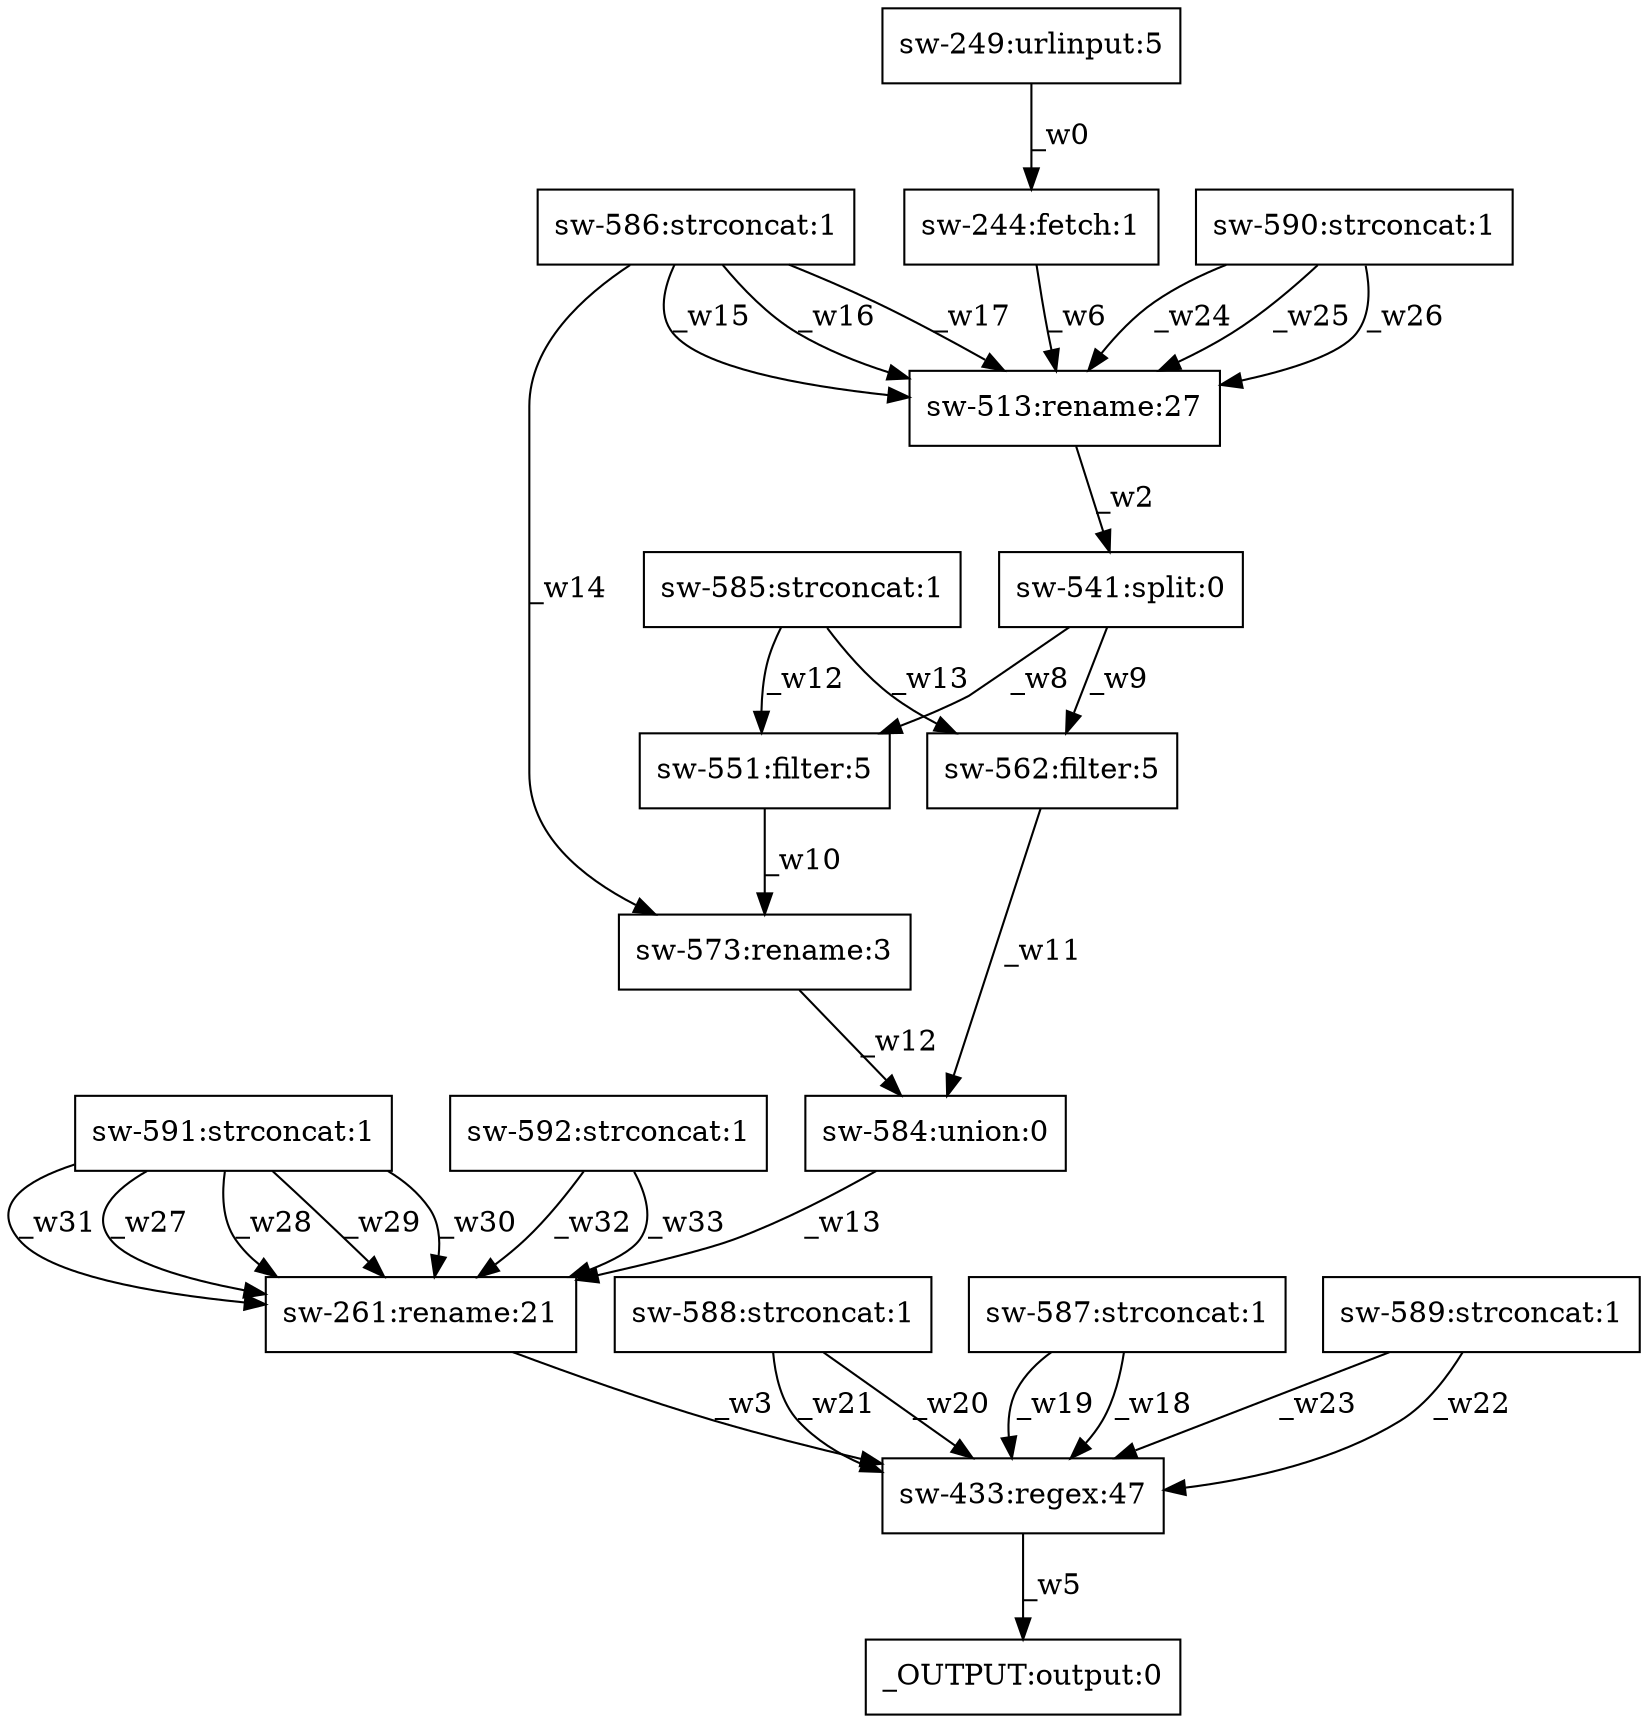 digraph test1 { node [shape=box] "sw-591" [label="sw-591:strconcat:1"];"_OUTPUT" [label="_OUTPUT:output:0"];"sw-588" [label="sw-588:strconcat:1"];"sw-551" [label="sw-551:filter:5"];"sw-244" [label="sw-244:fetch:1"];"sw-562" [label="sw-562:filter:5"];"sw-587" [label="sw-587:strconcat:1"];"sw-573" [label="sw-573:rename:3"];"sw-592" [label="sw-592:strconcat:1"];"sw-584" [label="sw-584:union:0"];"sw-586" [label="sw-586:strconcat:1"];"sw-249" [label="sw-249:urlinput:5"];"sw-541" [label="sw-541:split:0"];"sw-433" [label="sw-433:regex:47"];"sw-513" [label="sw-513:rename:27"];"sw-585" [label="sw-585:strconcat:1"];"sw-590" [label="sw-590:strconcat:1"];"sw-589" [label="sw-589:strconcat:1"];"sw-261" [label="sw-261:rename:21"];"sw-249" -> "sw-244" [label="_w0"];"sw-513" -> "sw-541" [label="_w2"];"sw-261" -> "sw-433" [label="_w3"];"sw-433" -> "_OUTPUT" [label="_w5"];"sw-244" -> "sw-513" [label="_w6"];"sw-541" -> "sw-551" [label="_w8"];"sw-541" -> "sw-562" [label="_w9"];"sw-551" -> "sw-573" [label="_w10"];"sw-562" -> "sw-584" [label="_w11"];"sw-573" -> "sw-584" [label="_w12"];"sw-584" -> "sw-261" [label="_w13"];"sw-585" -> "sw-551" [label="_w12"];"sw-585" -> "sw-562" [label="_w13"];"sw-586" -> "sw-573" [label="_w14"];"sw-586" -> "sw-513" [label="_w15"];"sw-586" -> "sw-513" [label="_w16"];"sw-586" -> "sw-513" [label="_w17"];"sw-587" -> "sw-433" [label="_w18"];"sw-587" -> "sw-433" [label="_w19"];"sw-588" -> "sw-433" [label="_w20"];"sw-588" -> "sw-433" [label="_w21"];"sw-589" -> "sw-433" [label="_w22"];"sw-589" -> "sw-433" [label="_w23"];"sw-590" -> "sw-513" [label="_w24"];"sw-590" -> "sw-513" [label="_w25"];"sw-590" -> "sw-513" [label="_w26"];"sw-591" -> "sw-261" [label="_w27"];"sw-591" -> "sw-261" [label="_w28"];"sw-591" -> "sw-261" [label="_w29"];"sw-591" -> "sw-261" [label="_w30"];"sw-591" -> "sw-261" [label="_w31"];"sw-592" -> "sw-261" [label="_w32"];"sw-592" -> "sw-261" [label="_w33"];}